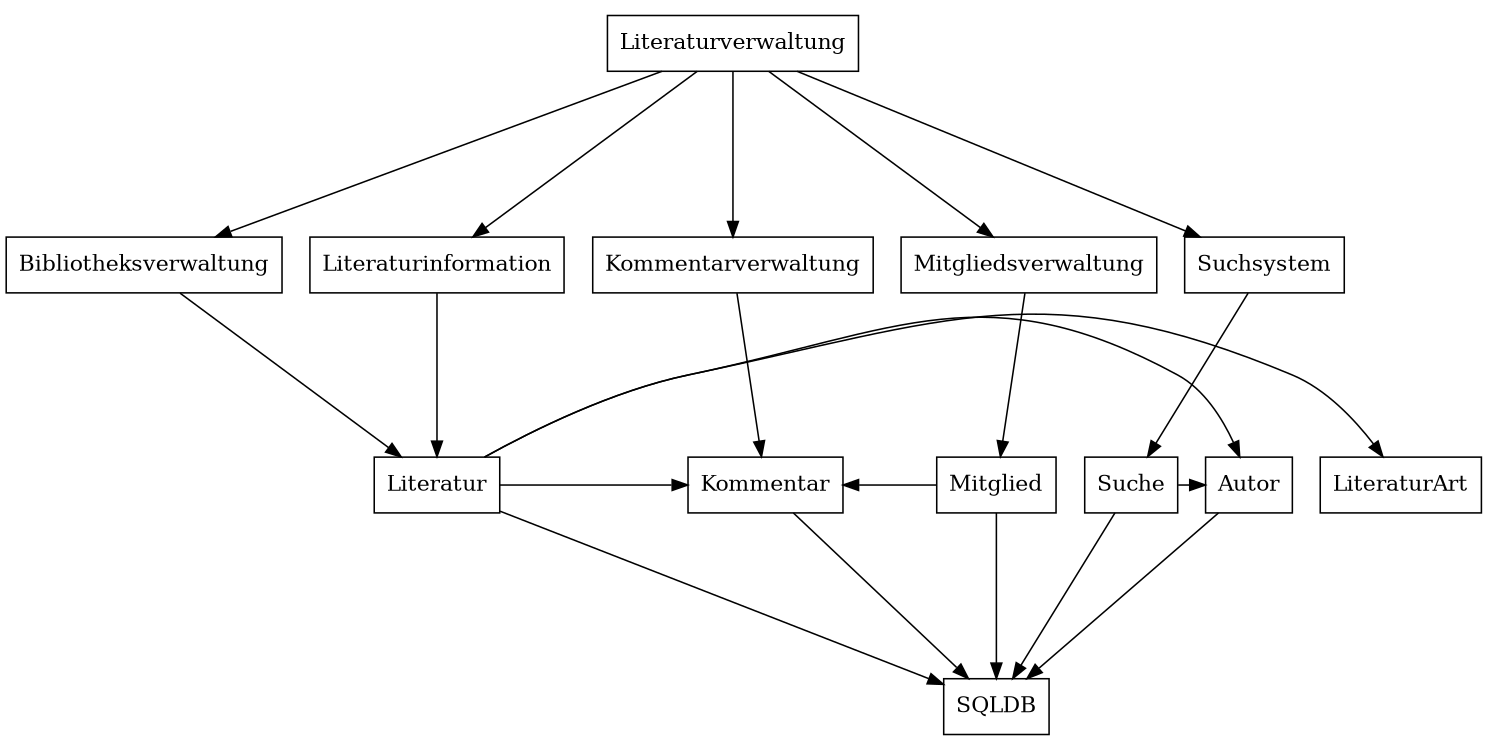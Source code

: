 digraph G
{
	ranksep=1;
	concentrate=true;
	ratio=fill;
	size="10,5"
	subgraph LiMan
	{
		node [shape=box];
		rank = min;

		Literaturverwaltung
	}

	subgraph Prozesse
	{
		node [shape=box];
		rank = same;

		Bibliotheksverwaltung
		Kommentarverwaltung
		Mitgliedsverwaltung
		Literaturinformation
		Suchsystem
	}

	subgraph Klassen
	{
		node [shape=box];
		edge [weight=100, minlen=0, constraint=false]
		rank = same;
		
		LiteraturArt
		Autor
		Kommentar
		Literatur
		Mitglied
		Suche

		// Klassen untereinander
		Literatur -> Autor
		Literatur -> Kommentar
		Literatur -> LiteraturArt
		Mitglied -> Kommentar
	
		Suche -> Autor
	}

	subgraph Datenbank
	{
		node [shape=box];
		rank = max;

		SQLDB
	}


	// LiMan zu Prozesse
	Literaturverwaltung -> Bibliotheksverwaltung
	Literaturverwaltung -> Kommentarverwaltung
	Literaturverwaltung -> Mitgliedsverwaltung
	Literaturverwaltung -> Literaturinformation
	Literaturverwaltung -> Suchsystem

	// Prozesse zu Klassen
	Bibliotheksverwaltung -> Literatur

	Literaturinformation -> Literatur

	Kommentarverwaltung -> Kommentar

	Mitgliedsverwaltung -> Mitglied

	Suchsystem -> Suche

	// Klassen auf Datenbank
	Autor -> SQLDB
	Kommentar -> SQLDB
	Literatur -> SQLDB
	Mitglied -> SQLDB
	Suche -> SQLDB
}
